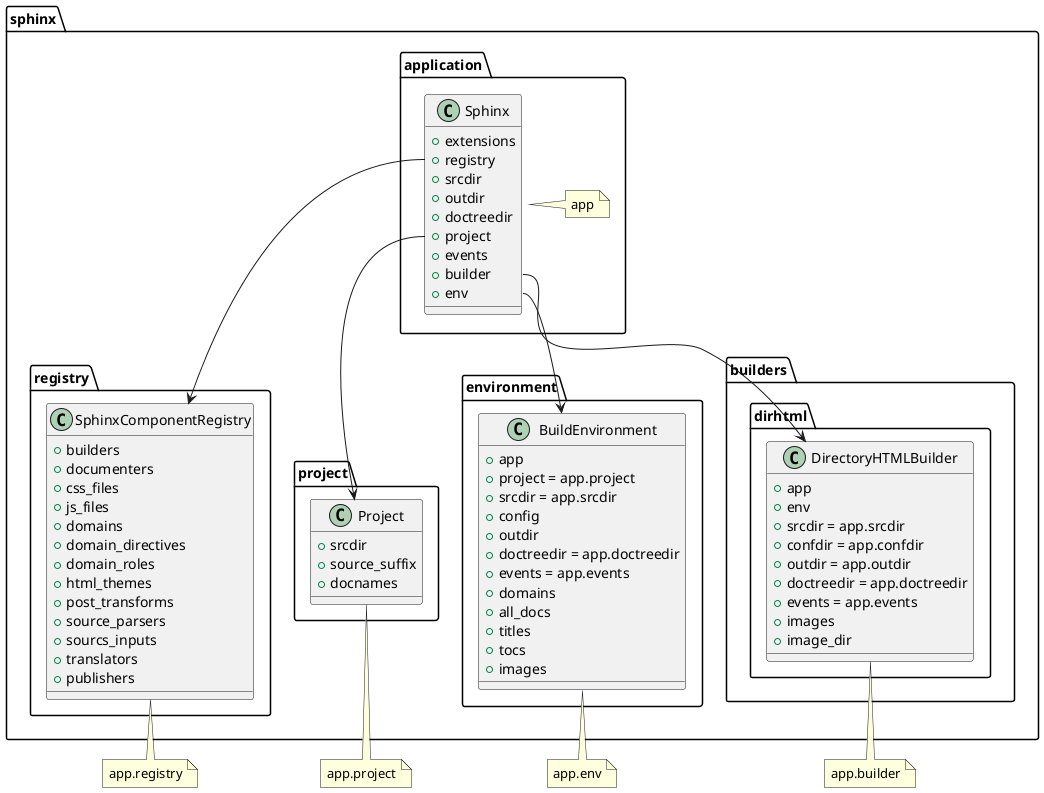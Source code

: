 @startuml
package "sphinx.application" {
   class Sphinx {
      + extensions
      + registry
      + srcdir
      + outdir
      + doctreedir
      + project
      + events
      + builder
      + env
   }
   note right of Sphinx: app
}

package "sphinx.project"{
   class Project {
      + srcdir
      + source_suffix
      + docnames
   }
}
note bottom of Project: app.project

package "sphinx.environment" {
   class BuildEnvironment {
      + app
      + project = app.project
      + srcdir = app.srcdir
      + config
      + outdir
      + doctreedir = app.doctreedir
      + events = app.events
      + domains
      + all_docs
      + titles
      + tocs
      + images
   }
}
note bottom of BuildEnvironment: app.env

package "sphinx.registry" {
   class SphinxComponentRegistry {
      + builders
      + documenters
      + css_files
      + js_files
      + domains
      + domain_directives
      + domain_roles
      + html_themes
      + post_transforms
      + source_parsers
      + sourcs_inputs
      + translators
      + publishers
   }
}
note bottom of SphinxComponentRegistry: app.registry

package "sphinx.builders.dirhtml" {
   class DirectoryHTMLBuilder {
      + app
      + env
      + srcdir = app.srcdir
      + confdir = app.confdir
      + outdir = app.outdir
      + doctreedir = app.doctreedir
      + events = app.events
      + images
      + image_dir
   }
}
note bottom of DirectoryHTMLBuilder: app.builder

Sphinx::project --> Project
Sphinx::env --> BuildEnvironment
Sphinx::builder --> DirectoryHTMLBuilder
Sphinx::registry --> SphinxComponentRegistry
'Sphinx <-[#darkblue,dashed]- BuildEnvironment::app
'Sphinx <-[#darkblue,dashed]- DirectoryHTMLBuilder::app

SphinxComponentRegistry -[hidden]> sphinx.project.Project
Project -[hidden]> BuildEnvironment
BuildEnvironment -[hidden]> DirectoryHTMLBuilder
@enduml